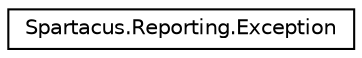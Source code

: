 digraph "Gráfico de Hierarquia de Classes"
{
  edge [fontname="Helvetica",fontsize="10",labelfontname="Helvetica",labelfontsize="10"];
  node [fontname="Helvetica",fontsize="10",shape=record];
  rankdir="LR";
  Node1 [label="Spartacus.Reporting.Exception",height=0.2,width=0.4,color="black", fillcolor="white", style="filled",URL="$classSpartacus_1_1Reporting_1_1Exception.html",tooltip="Classe Spartacus.Reporting.Exception. Herda da classe System.Exception. "];
}
